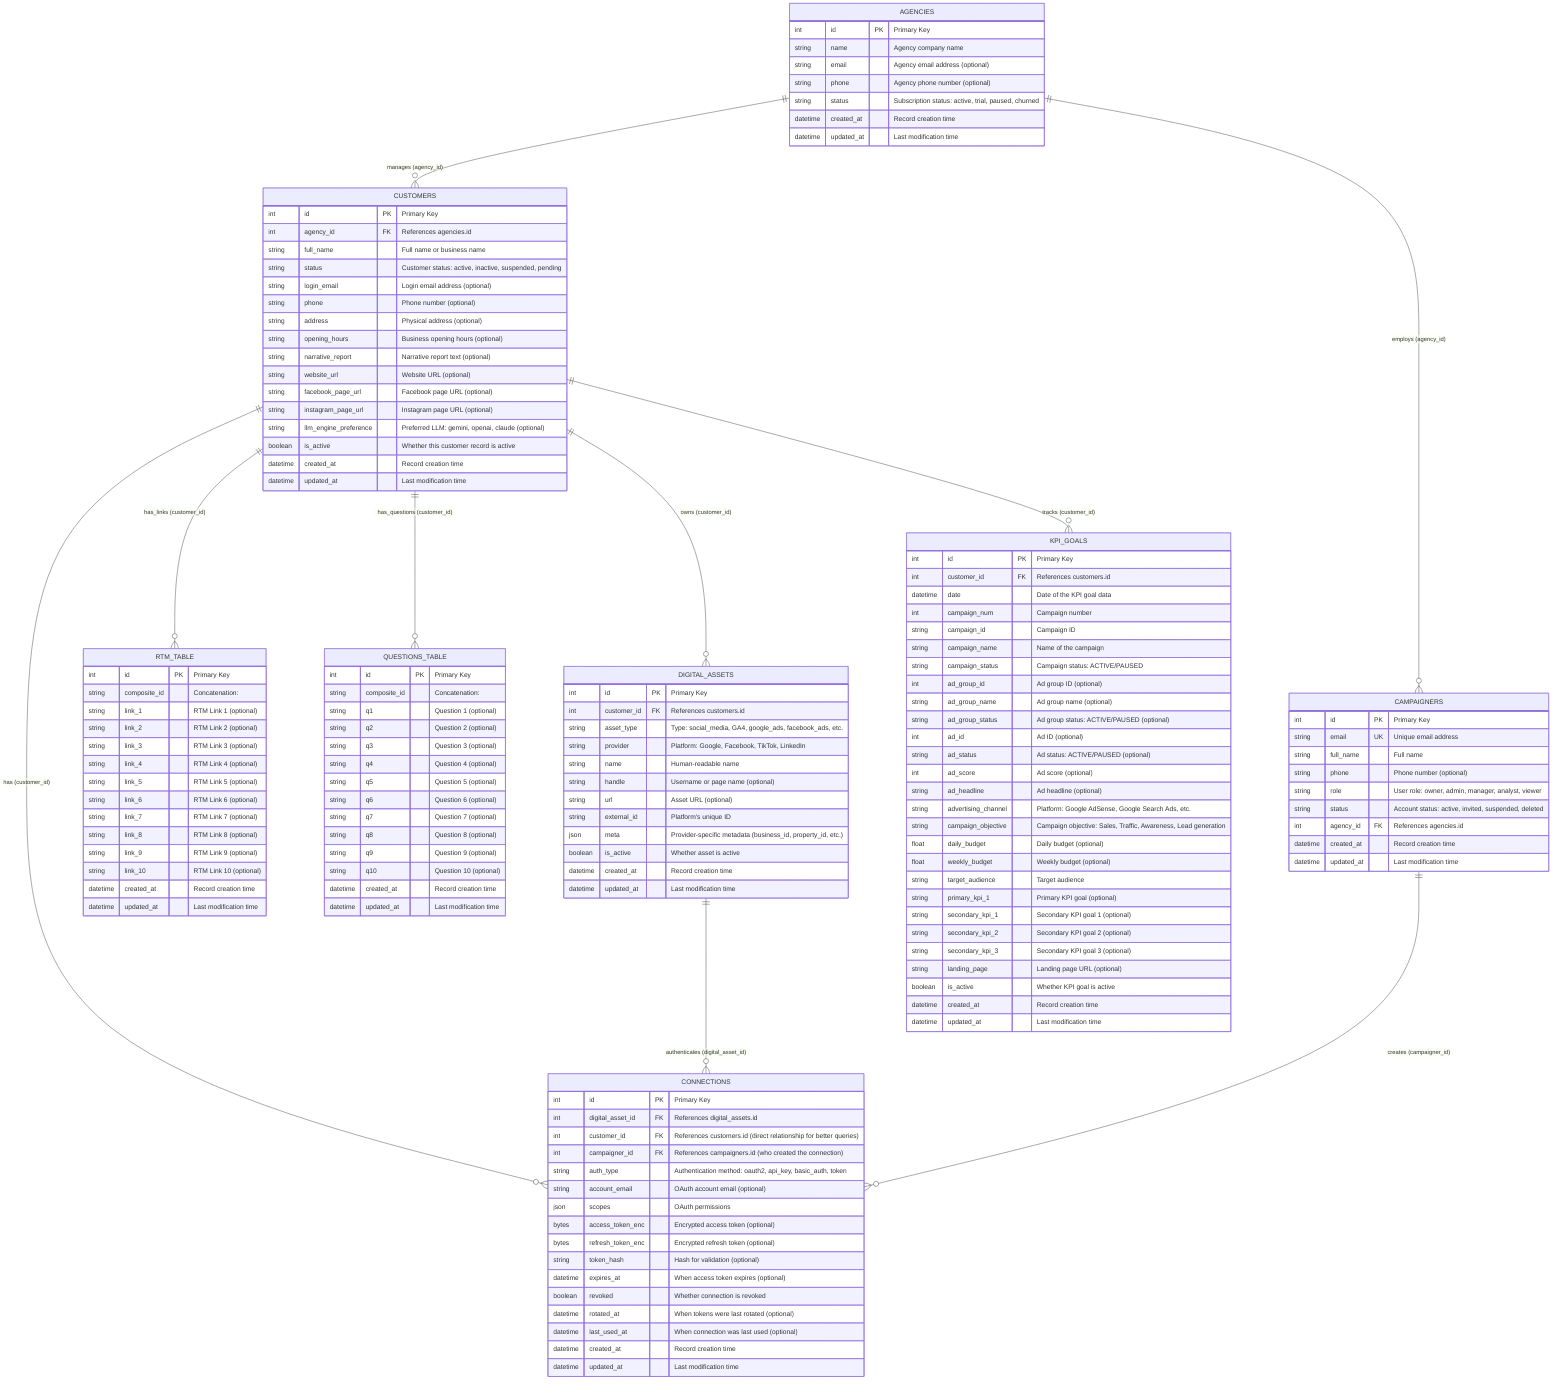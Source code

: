 erDiagram
    %% User Management Tables - Cleaned and Streamlined
    CAMPAIGNERS {
        int id PK "Primary Key"
        string email UK "Unique email address"
        string full_name "Full name"
        string phone "Phone number (optional)"
        string role "User role: owner, admin, manager, analyst, viewer"
        string status "Account status: active, invited, suspended, deleted"
        int agency_id FK "References agencies.id"
        datetime created_at "Record creation time"
        datetime updated_at "Last modification time"
    }

    AGENCIES {
        int id PK "Primary Key"
        string name "Agency company name"
        string email "Agency email address (optional)"
        string phone "Agency phone number (optional)"
        string status "Subscription status: active, trial, paused, churned"
        datetime created_at "Record creation time"
        datetime updated_at "Last modification time"
    }

    CUSTOMERS {
        int id PK "Primary Key"
        int agency_id FK "References agencies.id"
        string full_name "Full name or business name"
        string status "Customer status: active, inactive, suspended, pending"
        string login_email "Login email address (optional)"
        string phone "Phone number (optional)"
        string address "Physical address (optional)"
        string opening_hours "Business opening hours (optional)"
        string narrative_report "Narrative report text (optional)"
        string website_url "Website URL (optional)"
        string facebook_page_url "Facebook page URL (optional)"
        string instagram_page_url "Instagram page URL (optional)"
        string llm_engine_preference "Preferred LLM: gemini, openai, claude (optional)"
        boolean is_active "Whether this customer record is active"
        datetime created_at "Record creation time"
        datetime updated_at "Last modification time"
    }

    %% Customer Data Tables (from image)
    RTM_TABLE {
        int id PK "Primary Key"
        string composite_id "Concatenation: <Agency ID>_<Campaigner ID>_<Customer ID>"
        string link_1 "RTM Link 1 (optional)"
        string link_2 "RTM Link 2 (optional)"
        string link_3 "RTM Link 3 (optional)"
        string link_4 "RTM Link 4 (optional)"
        string link_5 "RTM Link 5 (optional)"
        string link_6 "RTM Link 6 (optional)"
        string link_7 "RTM Link 7 (optional)"
        string link_8 "RTM Link 8 (optional)"
        string link_9 "RTM Link 9 (optional)"
        string link_10 "RTM Link 10 (optional)"
        datetime created_at "Record creation time"
        datetime updated_at "Last modification time"
    }

    QUESTIONS_TABLE {
        int id PK "Primary Key"
        string composite_id "Concatenation: <Agency ID>_<Campaigner ID>_<Customer ID>"
        string q1 "Question 1 (optional)"
        string q2 "Question 2 (optional)"
        string q3 "Question 3 (optional)"
        string q4 "Question 4 (optional)"
        string q5 "Question 5 (optional)"
        string q6 "Question 6 (optional)"
        string q7 "Question 7 (optional)"
        string q8 "Question 8 (optional)"
        string q9 "Question 9 (optional)"
        string q10 "Question 10 (optional)"
        datetime created_at "Record creation time"
        datetime updated_at "Last modification time"
    }

    %% Digital Assets & Connections
    DIGITAL_ASSETS {
        int id PK "Primary Key"
        int customer_id FK "References customers.id"
        string asset_type "Type: social_media, GA4, google_ads, facebook_ads, etc."
        string provider "Platform: Google, Facebook, TikTok, LinkedIn"
        string name "Human-readable name"
        string handle "Username or page name (optional)"
        string url "Asset URL (optional)"
        string external_id "Platform's unique ID"
        json meta "Provider-specific metadata (business_id, property_id, etc.)"
        boolean is_active "Whether asset is active"
        datetime created_at "Record creation time"
        datetime updated_at "Last modification time"
    }

    CONNECTIONS {
        int id PK "Primary Key"
        int digital_asset_id FK "References digital_assets.id"
        int customer_id FK "References customers.id (direct relationship for better queries)"
        int campaigner_id FK "References campaigners.id (who created the connection)"
        string auth_type "Authentication method: oauth2, api_key, basic_auth, token"
        string account_email "OAuth account email (optional)"
        json scopes "OAuth permissions"
        bytes access_token_enc "Encrypted access token (optional)"
        bytes refresh_token_enc "Encrypted refresh token (optional)"
        string token_hash "Hash for validation (optional)"
        datetime expires_at "When access token expires (optional)"
        boolean revoked "Whether connection is revoked"
        datetime rotated_at "When tokens were last rotated (optional)"
        datetime last_used_at "When connection was last used (optional)"
        datetime created_at "Record creation time"
        datetime updated_at "Last modification time"
    }

    %% KPI and Analytics
    KPI_GOALS {
        int id PK "Primary Key"
        int customer_id FK "References customers.id"
        datetime date "Date of the KPI goal data"
        int campaign_num "Campaign number"
        string campaign_id "Campaign ID"
        string campaign_name "Name of the campaign"
        string campaign_status "Campaign status: ACTIVE/PAUSED"
        int ad_group_id "Ad group ID (optional)"
        string ad_group_name "Ad group name (optional)"
        string ad_group_status "Ad group status: ACTIVE/PAUSED (optional)"
        int ad_id "Ad ID (optional)"
        string ad_status "Ad status: ACTIVE/PAUSED (optional)"
        int ad_score "Ad score (optional)"
        string ad_headline "Ad headline (optional)"
        string advertising_channel "Platform: Google AdSense, Google Search Ads, etc."
        string campaign_objective "Campaign objective: Sales, Traffic, Awareness, Lead generation"
        float daily_budget "Daily budget (optional)"
        float weekly_budget "Weekly budget (optional)"
        string target_audience "Target audience"
        string primary_kpi_1 "Primary KPI goal (optional)"
        string secondary_kpi_1 "Secondary KPI goal 1 (optional)"
        string secondary_kpi_2 "Secondary KPI goal 2 (optional)"
        string secondary_kpi_3 "Secondary KPI goal 3 (optional)"
        string landing_page "Landing page URL (optional)"
        boolean is_active "Whether KPI goal is active"
        datetime created_at "Record creation time"
        datetime updated_at "Last modification time"
    }

    %% Relationships
    AGENCIES ||--o{ CAMPAIGNERS : "employs (agency_id)"
    AGENCIES ||--o{ CUSTOMERS : "manages (agency_id)"
    CUSTOMERS ||--o{ DIGITAL_ASSETS : "owns (customer_id)"
    CUSTOMERS ||--o{ CONNECTIONS : "has (customer_id)"
    CUSTOMERS ||--o{ KPI_GOALS : "tracks (customer_id)"
    CUSTOMERS ||--o{ RTM_TABLE : "has_links (customer_id)"
    CUSTOMERS ||--o{ QUESTIONS_TABLE : "has_questions (customer_id)"
    DIGITAL_ASSETS ||--o{ CONNECTIONS : "authenticates (digital_asset_id)"
    CAMPAIGNERS ||--o{ CONNECTIONS : "creates (campaigner_id)"